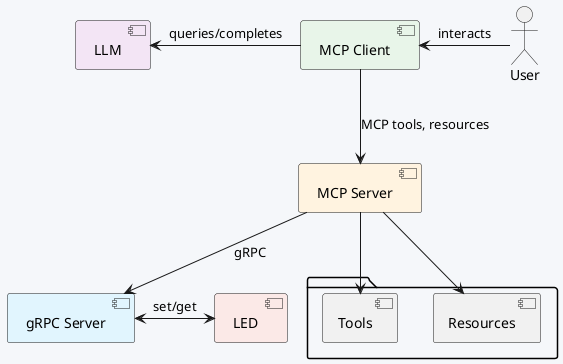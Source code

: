 @startuml Arch

' Set background color
skinparam backgroundColor #F5F7FA

[ MCP Server ] as MCPServer #FFF3E0
[ MCP Client ] as MCPClient #E8F5E9
[ LLM ] as LLM #F3E5F5
[ gRPC Server ] as GRPCServer #E1F5FE
[ LED ] as LED #FBE9E7
actor "User" as User

MCPClient <- User : interacts
MCPClient --> MCPServer : MCP tools, resources
LLM <- MCPClient: queries/completes
MCPServer --> GRPCServer : gRPC
GRPCServer <-> LED : set/get

package {
    [Tools] as Tools
    [Resources] as Resources
}

MCPServer -down-> Tools
MCPServer -down-> Resources

@enduml
